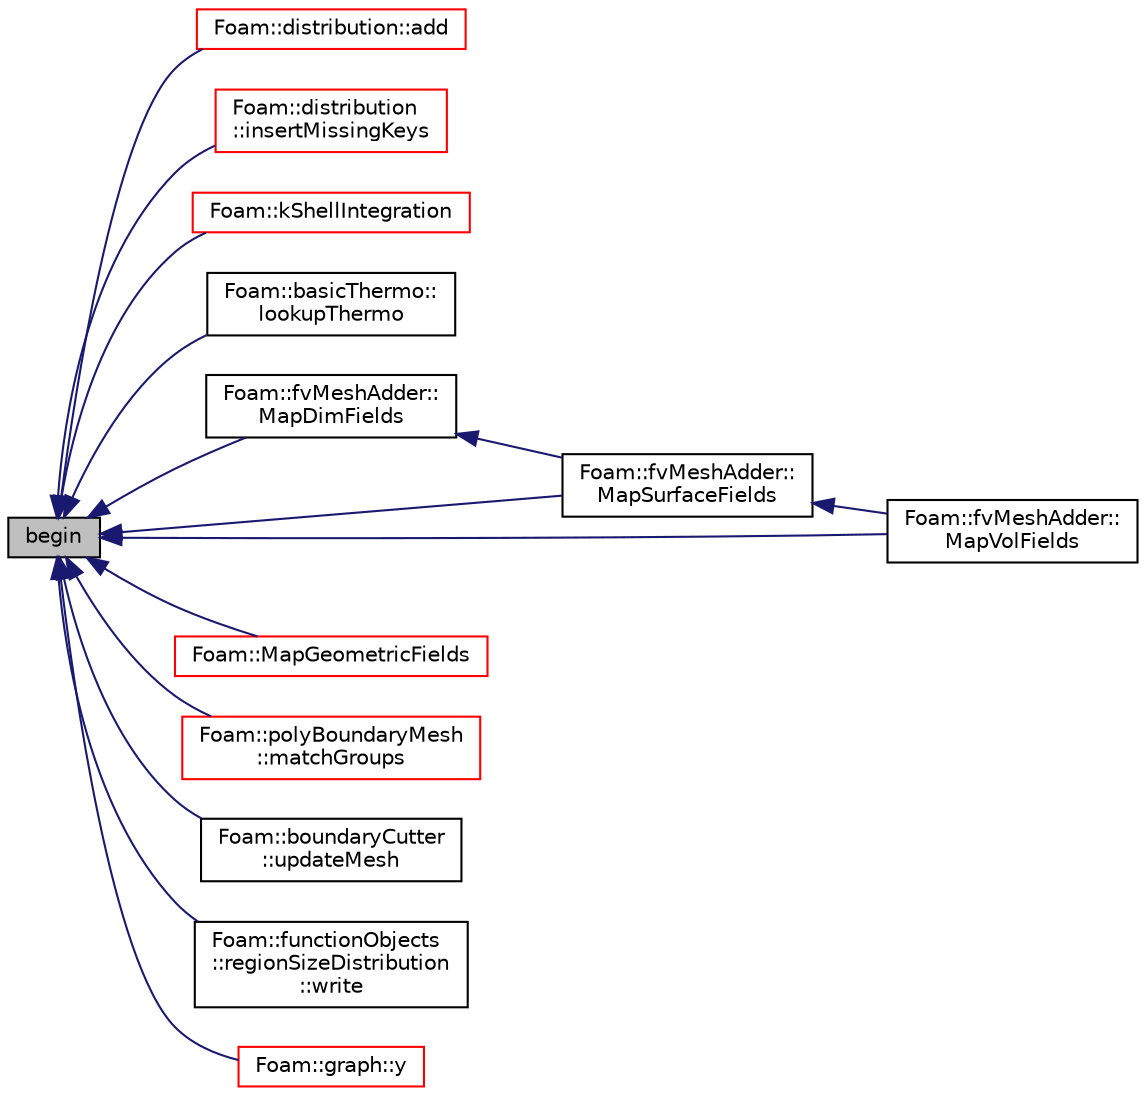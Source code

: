 digraph "begin"
{
  bgcolor="transparent";
  edge [fontname="Helvetica",fontsize="10",labelfontname="Helvetica",labelfontsize="10"];
  node [fontname="Helvetica",fontsize="10",shape=record];
  rankdir="LR";
  Node8855 [label="begin",height=0.2,width=0.4,color="black", fillcolor="grey75", style="filled", fontcolor="black"];
  Node8855 -> Node8856 [dir="back",color="midnightblue",fontsize="10",style="solid",fontname="Helvetica"];
  Node8856 [label="Foam::distribution::add",height=0.2,width=0.4,color="red",URL="$a25517.html#ace52beebdfc96a3f2910c4dfe3c8a85d",tooltip="Add a value to the appropriate bin of the distribution. "];
  Node8855 -> Node8858 [dir="back",color="midnightblue",fontsize="10",style="solid",fontname="Helvetica"];
  Node8858 [label="Foam::distribution\l::insertMissingKeys",height=0.2,width=0.4,color="red",URL="$a25517.html#a3c855f53db1ec61ad3d3d5f12b62629e"];
  Node8855 -> Node8864 [dir="back",color="midnightblue",fontsize="10",style="solid",fontname="Helvetica"];
  Node8864 [label="Foam::kShellIntegration",height=0.2,width=0.4,color="red",URL="$a21851.html#aec40163ae7e05b5bceffe68aa37ea9ae"];
  Node8855 -> Node8866 [dir="back",color="midnightblue",fontsize="10",style="solid",fontname="Helvetica"];
  Node8866 [label="Foam::basicThermo::\llookupThermo",height=0.2,width=0.4,color="black",URL="$a30993.html#a1a973e5b42d222c61500a0d68386822d"];
  Node8855 -> Node8867 [dir="back",color="midnightblue",fontsize="10",style="solid",fontname="Helvetica"];
  Node8867 [label="Foam::fvMeshAdder::\lMapDimFields",height=0.2,width=0.4,color="black",URL="$a22189.html#abe79b6481389322109829f1950930910",tooltip="Map all DimensionedFields of Type. "];
  Node8867 -> Node8868 [dir="back",color="midnightblue",fontsize="10",style="solid",fontname="Helvetica"];
  Node8868 [label="Foam::fvMeshAdder::\lMapSurfaceFields",height=0.2,width=0.4,color="black",URL="$a22189.html#ac922e4c0c5c9f6ad9cca372ef61c0da5",tooltip="Map all surfaceFields of Type. "];
  Node8868 -> Node8869 [dir="back",color="midnightblue",fontsize="10",style="solid",fontname="Helvetica"];
  Node8869 [label="Foam::fvMeshAdder::\lMapVolFields",height=0.2,width=0.4,color="black",URL="$a22189.html#a46a9dc762edc65a8de2d5f8e47dca058",tooltip="Map all volFields of Type. "];
  Node8855 -> Node8870 [dir="back",color="midnightblue",fontsize="10",style="solid",fontname="Helvetica"];
  Node8870 [label="Foam::MapGeometricFields",height=0.2,width=0.4,color="red",URL="$a21851.html#a9d3ebd661138caaaf855b4f69a0999be",tooltip="Generic Geometric field mapper. "];
  Node8855 -> Node8868 [dir="back",color="midnightblue",fontsize="10",style="solid",fontname="Helvetica"];
  Node8855 -> Node8869 [dir="back",color="midnightblue",fontsize="10",style="solid",fontname="Helvetica"];
  Node8855 -> Node8872 [dir="back",color="midnightblue",fontsize="10",style="solid",fontname="Helvetica"];
  Node8872 [label="Foam::polyBoundaryMesh\l::matchGroups",height=0.2,width=0.4,color="red",URL="$a28557.html#aabd198b93730ce56969e96d23875ab87",tooltip="Match the patches to groups. Returns all the (fully matched) groups. "];
  Node8855 -> Node9190 [dir="back",color="midnightblue",fontsize="10",style="solid",fontname="Helvetica"];
  Node9190 [label="Foam::boundaryCutter\l::updateMesh",height=0.2,width=0.4,color="black",URL="$a22245.html#ad57565956fd4064299f4bd3c4eebb1d4",tooltip="Force recalculation of locally stored data on topological change. "];
  Node8855 -> Node9191 [dir="back",color="midnightblue",fontsize="10",style="solid",fontname="Helvetica"];
  Node9191 [label="Foam::functionObjects\l::regionSizeDistribution\l::write",height=0.2,width=0.4,color="black",URL="$a24265.html#ae8f6374e29a250261b3979bbd6e5cb40",tooltip="Calculate the regionSizeDistribution and write. "];
  Node8855 -> Node9192 [dir="back",color="midnightblue",fontsize="10",style="solid",fontname="Helvetica"];
  Node9192 [label="Foam::graph::y",height=0.2,width=0.4,color="red",URL="$a27813.html#a27552edee6f23a4e764f85c3991719a9"];
}
